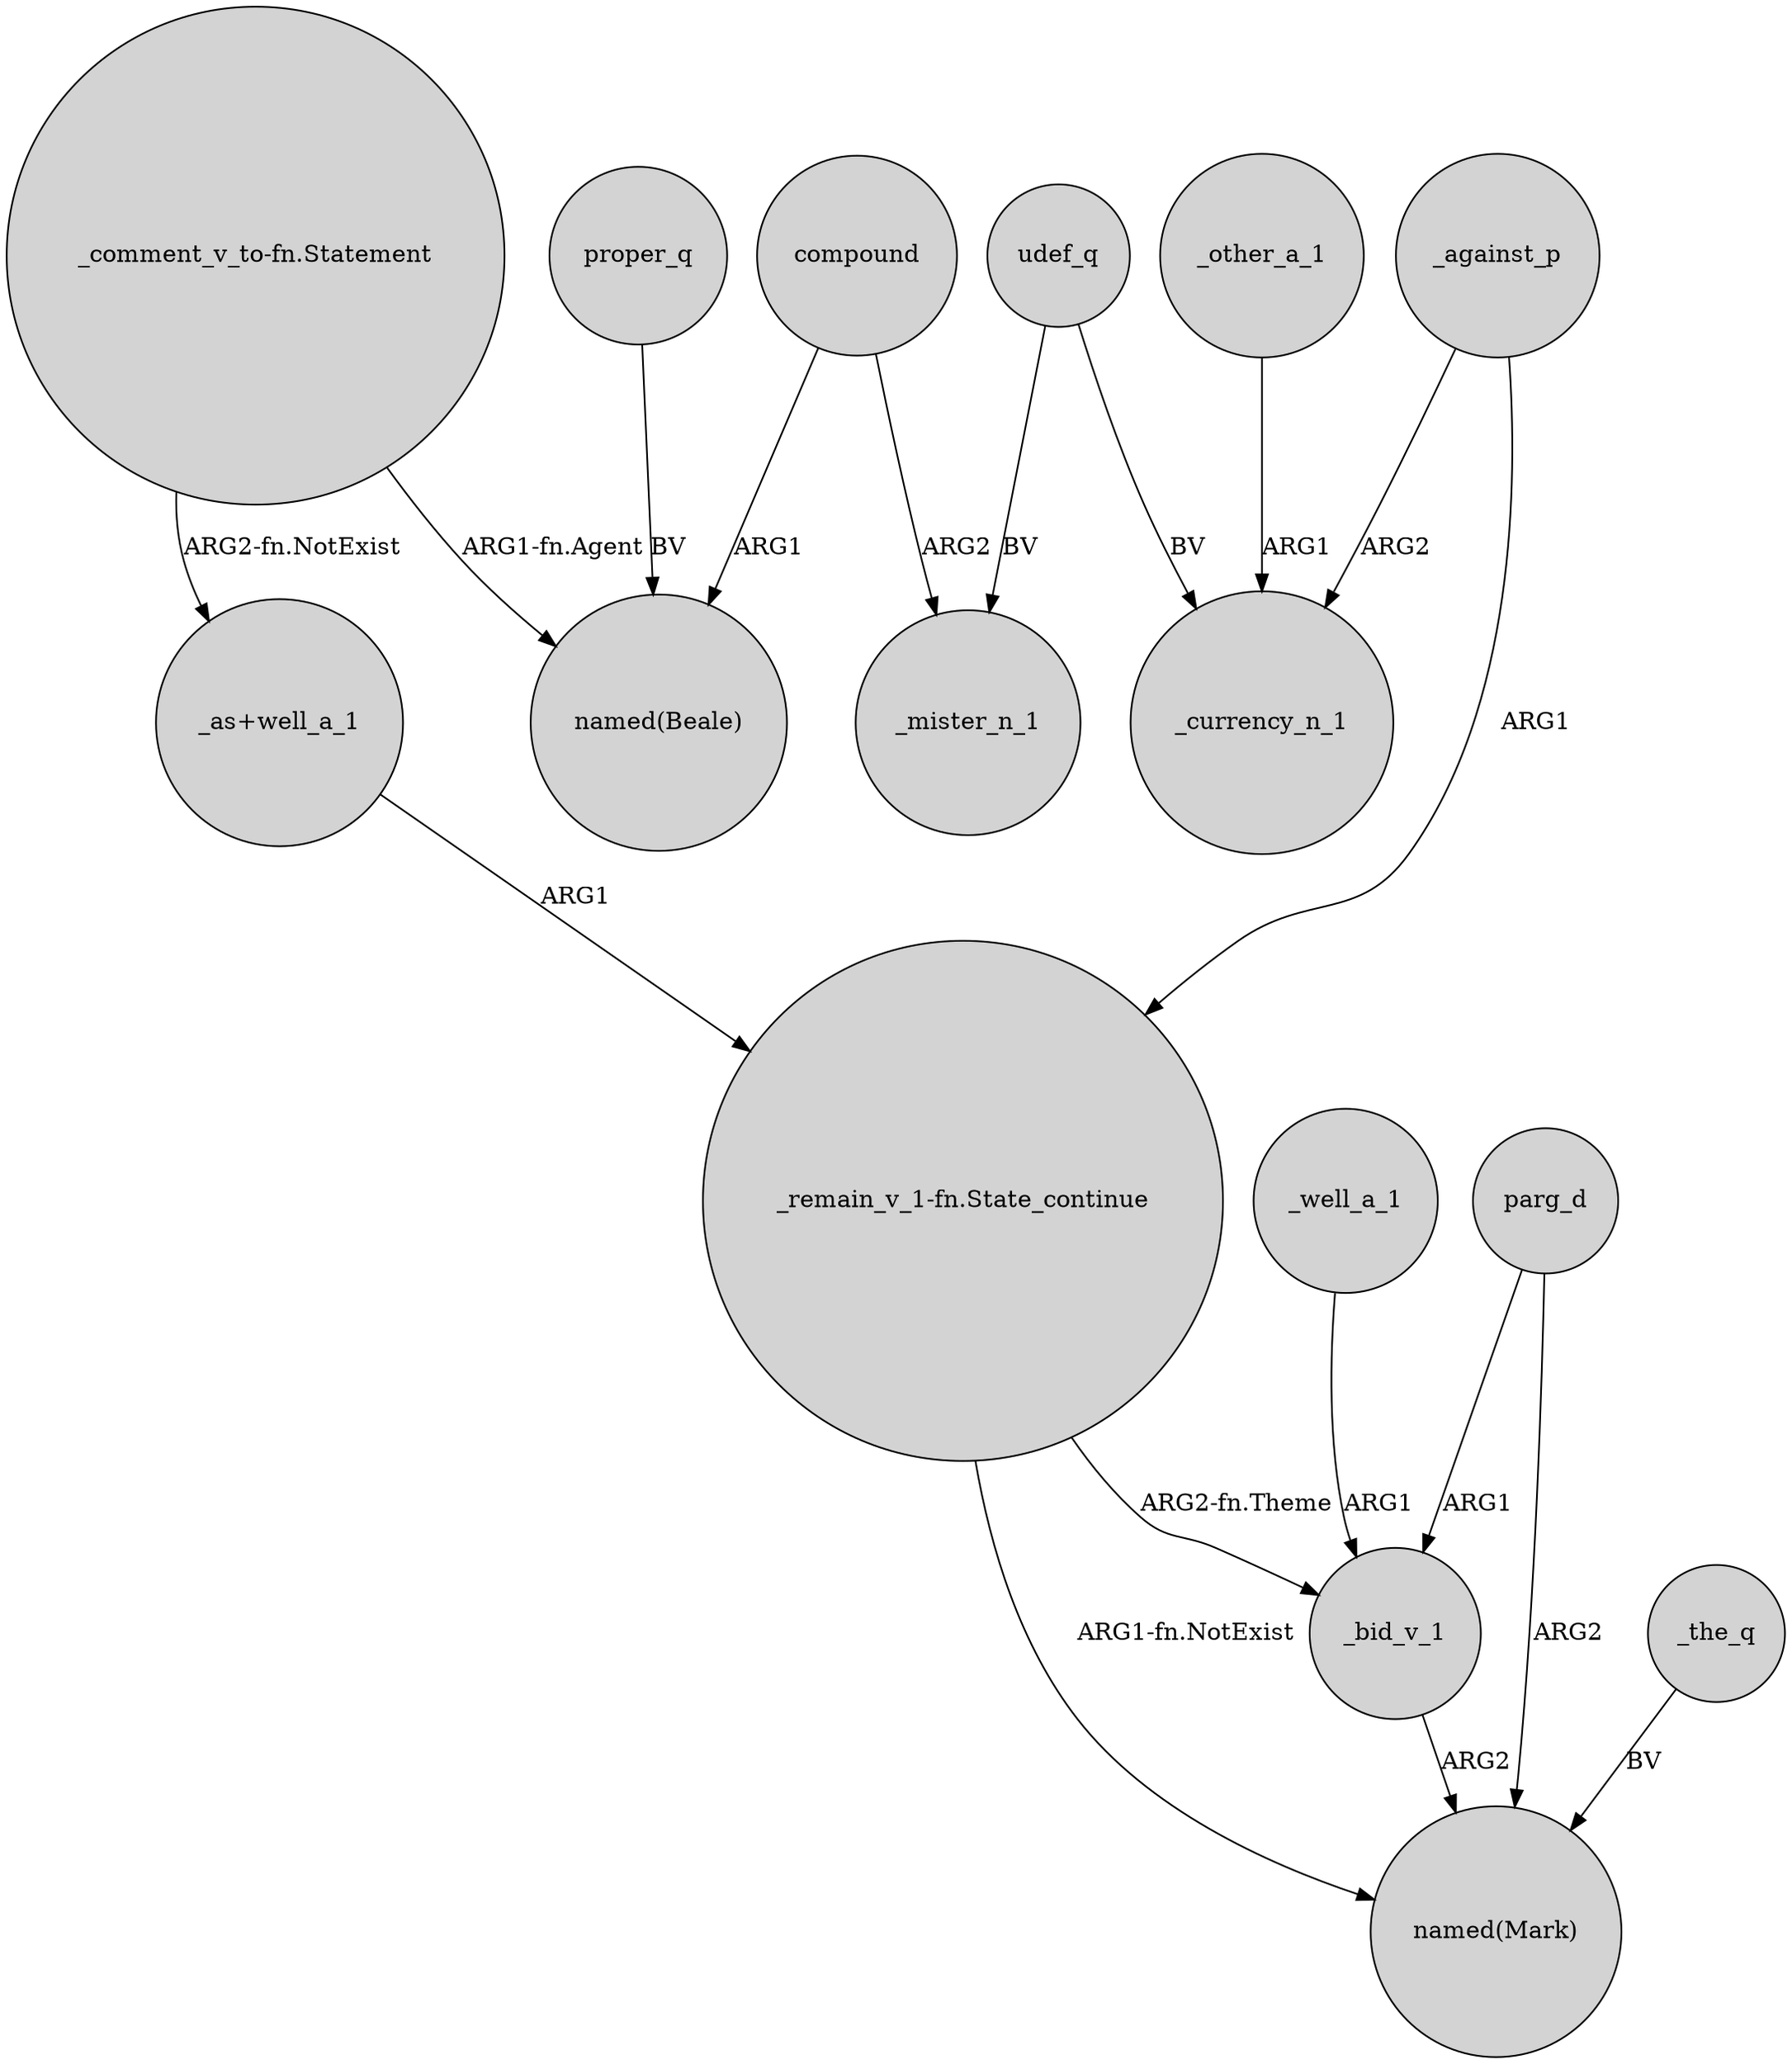 digraph {
	node [shape=circle style=filled]
	"_comment_v_to-fn.Statement" -> "named(Beale)" [label="ARG1-fn.Agent"]
	udef_q -> _mister_n_1 [label=BV]
	compound -> "named(Beale)" [label=ARG1]
	_against_p -> _currency_n_1 [label=ARG2]
	_against_p -> "_remain_v_1-fn.State_continue" [label=ARG1]
	_well_a_1 -> _bid_v_1 [label=ARG1]
	"_comment_v_to-fn.Statement" -> "_as+well_a_1" [label="ARG2-fn.NotExist"]
	parg_d -> "named(Mark)" [label=ARG2]
	"_remain_v_1-fn.State_continue" -> "named(Mark)" [label="ARG1-fn.NotExist"]
	proper_q -> "named(Beale)" [label=BV]
	_bid_v_1 -> "named(Mark)" [label=ARG2]
	parg_d -> _bid_v_1 [label=ARG1]
	udef_q -> _currency_n_1 [label=BV]
	"_remain_v_1-fn.State_continue" -> _bid_v_1 [label="ARG2-fn.Theme"]
	_other_a_1 -> _currency_n_1 [label=ARG1]
	"_as+well_a_1" -> "_remain_v_1-fn.State_continue" [label=ARG1]
	_the_q -> "named(Mark)" [label=BV]
	compound -> _mister_n_1 [label=ARG2]
}
